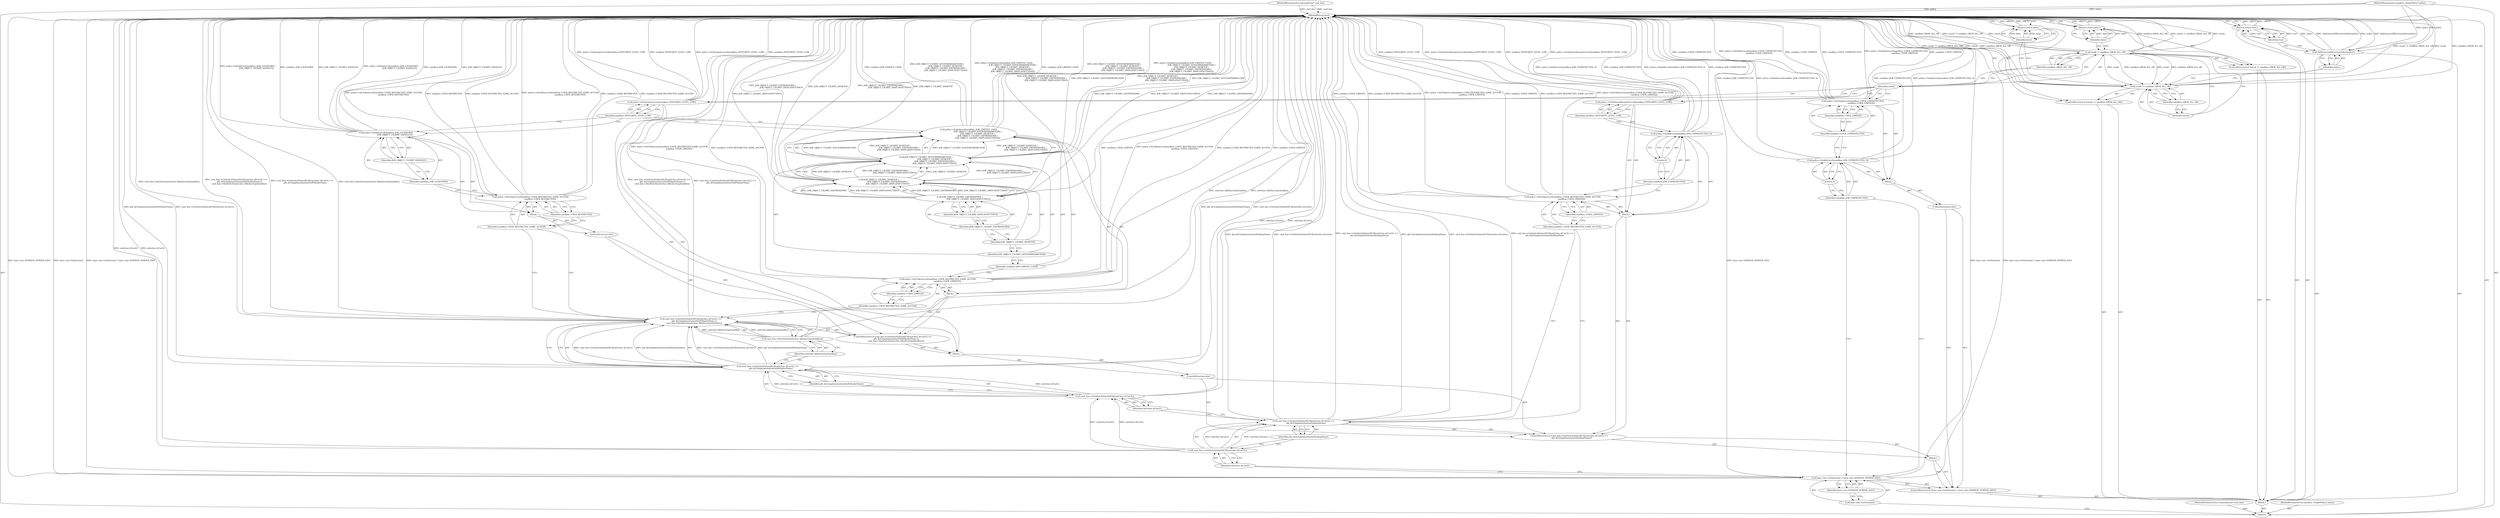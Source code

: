 digraph "0_Chrome_cd0bd79d6ebdb72183e6f0833673464cc10b3600_27" {
"1000181" [label="(MethodReturn,bool)"];
"1000102" [label="(MethodParameterIn,CommandLine* cmd_line)"];
"1000247" [label="(MethodParameterOut,CommandLine* cmd_line)"];
"1000103" [label="(MethodParameterIn,sandbox::TargetPolicy* policy)"];
"1000248" [label="(MethodParameterOut,sandbox::TargetPolicy* policy)"];
"1000104" [label="(Block,)"];
"1000125" [label="(Block,)"];
"1000124" [label="(ControlStructure,else)"];
"1000127" [label="(Call,cmd_line->GetSwitchValueASCII(switches::kUseGL) ==\n          gfx::kGLImplementationSwiftShaderName ||\n          cmd_line->HasSwitch(switches::kReduceGpuSandbox))"];
"1000128" [label="(Call,cmd_line->GetSwitchValueASCII(switches::kUseGL) ==\n          gfx::kGLImplementationSwiftShaderName)"];
"1000129" [label="(Call,cmd_line->GetSwitchValueASCII(switches::kUseGL))"];
"1000130" [label="(Identifier,switches::kUseGL)"];
"1000126" [label="(ControlStructure,if (cmd_line->GetSwitchValueASCII(switches::kUseGL) ==\n          gfx::kGLImplementationSwiftShaderName ||\n          cmd_line->HasSwitch(switches::kReduceGpuSandbox)))"];
"1000131" [label="(Identifier,gfx::kGLImplementationSwiftShaderName)"];
"1000132" [label="(Call,cmd_line->HasSwitch(switches::kReduceGpuSandbox))"];
"1000133" [label="(Identifier,switches::kReduceGpuSandbox)"];
"1000134" [label="(Block,)"];
"1000136" [label="(Identifier,sandbox::USER_RESTRICTED_SAME_ACCESS)"];
"1000135" [label="(Call,policy->SetTokenLevel(sandbox::USER_RESTRICTED_SAME_ACCESS,\n                              sandbox::USER_LIMITED))"];
"1000137" [label="(Identifier,sandbox::USER_LIMITED)"];
"1000139" [label="(Identifier,sandbox::JOB_LIMITED_USER)"];
"1000138" [label="(Call,policy->SetJobLevel(sandbox::JOB_LIMITED_USER,\n                            JOB_OBJECT_UILIMIT_SYSTEMPARAMETERS |\n                            JOB_OBJECT_UILIMIT_DESKTOP |\n                            JOB_OBJECT_UILIMIT_EXITWINDOWS |\n                            JOB_OBJECT_UILIMIT_DISPLAYSETTINGS))"];
"1000140" [label="(Call,JOB_OBJECT_UILIMIT_SYSTEMPARAMETERS |\n                            JOB_OBJECT_UILIMIT_DESKTOP |\n                            JOB_OBJECT_UILIMIT_EXITWINDOWS |\n                            JOB_OBJECT_UILIMIT_DISPLAYSETTINGS)"];
"1000141" [label="(Identifier,JOB_OBJECT_UILIMIT_SYSTEMPARAMETERS)"];
"1000142" [label="(Call,JOB_OBJECT_UILIMIT_DESKTOP |\n                            JOB_OBJECT_UILIMIT_EXITWINDOWS |\n                            JOB_OBJECT_UILIMIT_DISPLAYSETTINGS)"];
"1000143" [label="(Identifier,JOB_OBJECT_UILIMIT_DESKTOP)"];
"1000144" [label="(Call,JOB_OBJECT_UILIMIT_EXITWINDOWS |\n                            JOB_OBJECT_UILIMIT_DISPLAYSETTINGS)"];
"1000145" [label="(Identifier,JOB_OBJECT_UILIMIT_EXITWINDOWS)"];
"1000146" [label="(Identifier,JOB_OBJECT_UILIMIT_DISPLAYSETTINGS)"];
"1000148" [label="(Block,)"];
"1000147" [label="(ControlStructure,else)"];
"1000150" [label="(Identifier,sandbox::USER_RESTRICTED_SAME_ACCESS)"];
"1000149" [label="(Call,policy->SetTokenLevel(sandbox::USER_RESTRICTED_SAME_ACCESS,\n                              sandbox::USER_RESTRICTED))"];
"1000151" [label="(Identifier,sandbox::USER_RESTRICTED)"];
"1000153" [label="(Identifier,sandbox::JOB_LOCKDOWN)"];
"1000152" [label="(Call,policy->SetJobLevel(sandbox::JOB_LOCKDOWN,\n                            JOB_OBJECT_UILIMIT_HANDLES))"];
"1000154" [label="(Identifier,JOB_OBJECT_UILIMIT_HANDLES)"];
"1000156" [label="(Identifier,sandbox::INTEGRITY_LEVEL_LOW)"];
"1000155" [label="(Call,policy->SetIntegrityLevel(sandbox::INTEGRITY_LEVEL_LOW))"];
"1000105" [label="(ControlStructure,if (base::win::GetVersion() > base::win::VERSION_SERVER_2003))"];
"1000108" [label="(Identifier,base::win::VERSION_SERVER_2003)"];
"1000106" [label="(Call,base::win::GetVersion() > base::win::VERSION_SERVER_2003)"];
"1000107" [label="(Call,base::win::GetVersion())"];
"1000109" [label="(Block,)"];
"1000157" [label="(ControlStructure,else)"];
"1000158" [label="(Block,)"];
"1000160" [label="(Identifier,sandbox::JOB_UNPROTECTED)"];
"1000159" [label="(Call,policy->SetJobLevel(sandbox::JOB_UNPROTECTED, 0))"];
"1000161" [label="(Literal,0)"];
"1000163" [label="(Identifier,sandbox::USER_UNPROTECTED)"];
"1000162" [label="(Call,policy->SetTokenLevel(sandbox::USER_UNPROTECTED,\n                          sandbox::USER_LIMITED))"];
"1000164" [label="(Identifier,sandbox::USER_LIMITED)"];
"1000113" [label="(Identifier,switches::kUseGL)"];
"1000110" [label="(ControlStructure,if (cmd_line->GetSwitchValueASCII(switches::kUseGL) ==\n        gfx::kGLImplementationDesktopName))"];
"1000111" [label="(Call,cmd_line->GetSwitchValueASCII(switches::kUseGL) ==\n        gfx::kGLImplementationDesktopName)"];
"1000112" [label="(Call,cmd_line->GetSwitchValueASCII(switches::kUseGL))"];
"1000168" [label="(Identifier,sandbox::SBOX_ALL_OK)"];
"1000165" [label="(ControlStructure,if (result != sandbox::SBOX_ALL_OK))"];
"1000166" [label="(Call,result != sandbox::SBOX_ALL_OK)"];
"1000167" [label="(Identifier,result)"];
"1000170" [label="(Identifier,false)"];
"1000169" [label="(Return,return false;)"];
"1000174" [label="(Identifier,sandbox::SBOX_ALL_OK)"];
"1000171" [label="(ControlStructure,if (result != sandbox::SBOX_ALL_OK))"];
"1000172" [label="(Call,result != sandbox::SBOX_ALL_OK)"];
"1000173" [label="(Identifier,result)"];
"1000176" [label="(Identifier,false)"];
"1000175" [label="(Return,return false;)"];
"1000115" [label="(Block,)"];
"1000114" [label="(Identifier,gfx::kGLImplementationDesktopName)"];
"1000177" [label="(Call,AddGenericDllEvictionPolicy(policy))"];
"1000178" [label="(Identifier,policy)"];
"1000180" [label="(Identifier,true)"];
"1000179" [label="(Return,return true;)"];
"1000117" [label="(Identifier,sandbox::USER_RESTRICTED_SAME_ACCESS)"];
"1000116" [label="(Call,policy->SetTokenLevel(sandbox::USER_RESTRICTED_SAME_ACCESS,\n                            sandbox::USER_LIMITED))"];
"1000118" [label="(Identifier,sandbox::USER_LIMITED)"];
"1000120" [label="(Identifier,sandbox::JOB_UNPROTECTED)"];
"1000121" [label="(Literal,0)"];
"1000119" [label="(Call,policy->SetJobLevel(sandbox::JOB_UNPROTECTED, 0))"];
"1000123" [label="(Identifier,sandbox::INTEGRITY_LEVEL_LOW)"];
"1000122" [label="(Call,policy->SetDelayedIntegrityLevel(sandbox::INTEGRITY_LEVEL_LOW))"];
"1000181" -> "1000101"  [label="AST: "];
"1000181" -> "1000169"  [label="CFG: "];
"1000181" -> "1000175"  [label="CFG: "];
"1000181" -> "1000179"  [label="CFG: "];
"1000169" -> "1000181"  [label="DDG: <RET>"];
"1000106" -> "1000181"  [label="DDG: base::win::VERSION_SERVER_2003"];
"1000106" -> "1000181"  [label="DDG: base::win::GetVersion()"];
"1000106" -> "1000181"  [label="DDG: base::win::GetVersion() > base::win::VERSION_SERVER_2003"];
"1000149" -> "1000181"  [label="DDG: policy->SetTokenLevel(sandbox::USER_RESTRICTED_SAME_ACCESS,\n                              sandbox::USER_RESTRICTED)"];
"1000149" -> "1000181"  [label="DDG: sandbox::USER_RESTRICTED"];
"1000149" -> "1000181"  [label="DDG: sandbox::USER_RESTRICTED_SAME_ACCESS"];
"1000116" -> "1000181"  [label="DDG: sandbox::USER_LIMITED"];
"1000116" -> "1000181"  [label="DDG: sandbox::USER_RESTRICTED_SAME_ACCESS"];
"1000116" -> "1000181"  [label="DDG: policy->SetTokenLevel(sandbox::USER_RESTRICTED_SAME_ACCESS,\n                            sandbox::USER_LIMITED)"];
"1000152" -> "1000181"  [label="DDG: JOB_OBJECT_UILIMIT_HANDLES"];
"1000152" -> "1000181"  [label="DDG: policy->SetJobLevel(sandbox::JOB_LOCKDOWN,\n                            JOB_OBJECT_UILIMIT_HANDLES)"];
"1000152" -> "1000181"  [label="DDG: sandbox::JOB_LOCKDOWN"];
"1000119" -> "1000181"  [label="DDG: policy->SetJobLevel(sandbox::JOB_UNPROTECTED, 0)"];
"1000119" -> "1000181"  [label="DDG: sandbox::JOB_UNPROTECTED"];
"1000128" -> "1000181"  [label="DDG: gfx::kGLImplementationSwiftShaderName"];
"1000128" -> "1000181"  [label="DDG: cmd_line->GetSwitchValueASCII(switches::kUseGL)"];
"1000177" -> "1000181"  [label="DDG: policy"];
"1000177" -> "1000181"  [label="DDG: AddGenericDllEvictionPolicy(policy)"];
"1000159" -> "1000181"  [label="DDG: policy->SetJobLevel(sandbox::JOB_UNPROTECTED, 0)"];
"1000159" -> "1000181"  [label="DDG: sandbox::JOB_UNPROTECTED"];
"1000166" -> "1000181"  [label="DDG: sandbox::SBOX_ALL_OK"];
"1000166" -> "1000181"  [label="DDG: result != sandbox::SBOX_ALL_OK"];
"1000166" -> "1000181"  [label="DDG: result"];
"1000129" -> "1000181"  [label="DDG: switches::kUseGL"];
"1000162" -> "1000181"  [label="DDG: sandbox::USER_LIMITED"];
"1000162" -> "1000181"  [label="DDG: sandbox::USER_UNPROTECTED"];
"1000162" -> "1000181"  [label="DDG: policy->SetTokenLevel(sandbox::USER_UNPROTECTED,\n                          sandbox::USER_LIMITED)"];
"1000172" -> "1000181"  [label="DDG: result != sandbox::SBOX_ALL_OK"];
"1000172" -> "1000181"  [label="DDG: result"];
"1000172" -> "1000181"  [label="DDG: sandbox::SBOX_ALL_OK"];
"1000140" -> "1000181"  [label="DDG: JOB_OBJECT_UILIMIT_DESKTOP |\n                            JOB_OBJECT_UILIMIT_EXITWINDOWS |\n                            JOB_OBJECT_UILIMIT_DISPLAYSETTINGS"];
"1000140" -> "1000181"  [label="DDG: JOB_OBJECT_UILIMIT_SYSTEMPARAMETERS"];
"1000111" -> "1000181"  [label="DDG: gfx::kGLImplementationDesktopName"];
"1000111" -> "1000181"  [label="DDG: cmd_line->GetSwitchValueASCII(switches::kUseGL)"];
"1000111" -> "1000181"  [label="DDG: cmd_line->GetSwitchValueASCII(switches::kUseGL) ==\n        gfx::kGLImplementationDesktopName"];
"1000122" -> "1000181"  [label="DDG: sandbox::INTEGRITY_LEVEL_LOW"];
"1000122" -> "1000181"  [label="DDG: policy->SetDelayedIntegrityLevel(sandbox::INTEGRITY_LEVEL_LOW)"];
"1000127" -> "1000181"  [label="DDG: cmd_line->HasSwitch(switches::kReduceGpuSandbox)"];
"1000127" -> "1000181"  [label="DDG: cmd_line->GetSwitchValueASCII(switches::kUseGL) ==\n          gfx::kGLImplementationSwiftShaderName ||\n          cmd_line->HasSwitch(switches::kReduceGpuSandbox)"];
"1000127" -> "1000181"  [label="DDG: cmd_line->GetSwitchValueASCII(switches::kUseGL) ==\n          gfx::kGLImplementationSwiftShaderName"];
"1000138" -> "1000181"  [label="DDG: sandbox::JOB_LIMITED_USER"];
"1000138" -> "1000181"  [label="DDG: JOB_OBJECT_UILIMIT_SYSTEMPARAMETERS |\n                            JOB_OBJECT_UILIMIT_DESKTOP |\n                            JOB_OBJECT_UILIMIT_EXITWINDOWS |\n                            JOB_OBJECT_UILIMIT_DISPLAYSETTINGS"];
"1000138" -> "1000181"  [label="DDG: policy->SetJobLevel(sandbox::JOB_LIMITED_USER,\n                            JOB_OBJECT_UILIMIT_SYSTEMPARAMETERS |\n                            JOB_OBJECT_UILIMIT_DESKTOP |\n                            JOB_OBJECT_UILIMIT_EXITWINDOWS |\n                            JOB_OBJECT_UILIMIT_DISPLAYSETTINGS)"];
"1000155" -> "1000181"  [label="DDG: policy->SetIntegrityLevel(sandbox::INTEGRITY_LEVEL_LOW)"];
"1000155" -> "1000181"  [label="DDG: sandbox::INTEGRITY_LEVEL_LOW"];
"1000103" -> "1000181"  [label="DDG: policy"];
"1000142" -> "1000181"  [label="DDG: JOB_OBJECT_UILIMIT_EXITWINDOWS |\n                            JOB_OBJECT_UILIMIT_DISPLAYSETTINGS"];
"1000142" -> "1000181"  [label="DDG: JOB_OBJECT_UILIMIT_DESKTOP"];
"1000132" -> "1000181"  [label="DDG: switches::kReduceGpuSandbox"];
"1000102" -> "1000181"  [label="DDG: cmd_line"];
"1000135" -> "1000181"  [label="DDG: policy->SetTokenLevel(sandbox::USER_RESTRICTED_SAME_ACCESS,\n                              sandbox::USER_LIMITED)"];
"1000135" -> "1000181"  [label="DDG: sandbox::USER_RESTRICTED_SAME_ACCESS"];
"1000135" -> "1000181"  [label="DDG: sandbox::USER_LIMITED"];
"1000112" -> "1000181"  [label="DDG: switches::kUseGL"];
"1000144" -> "1000181"  [label="DDG: JOB_OBJECT_UILIMIT_EXITWINDOWS"];
"1000144" -> "1000181"  [label="DDG: JOB_OBJECT_UILIMIT_DISPLAYSETTINGS"];
"1000179" -> "1000181"  [label="DDG: <RET>"];
"1000175" -> "1000181"  [label="DDG: <RET>"];
"1000102" -> "1000101"  [label="AST: "];
"1000102" -> "1000181"  [label="DDG: cmd_line"];
"1000247" -> "1000101"  [label="AST: "];
"1000103" -> "1000101"  [label="AST: "];
"1000103" -> "1000181"  [label="DDG: policy"];
"1000103" -> "1000177"  [label="DDG: policy"];
"1000248" -> "1000101"  [label="AST: "];
"1000104" -> "1000101"  [label="AST: "];
"1000105" -> "1000104"  [label="AST: "];
"1000165" -> "1000104"  [label="AST: "];
"1000171" -> "1000104"  [label="AST: "];
"1000177" -> "1000104"  [label="AST: "];
"1000179" -> "1000104"  [label="AST: "];
"1000125" -> "1000124"  [label="AST: "];
"1000126" -> "1000125"  [label="AST: "];
"1000155" -> "1000125"  [label="AST: "];
"1000124" -> "1000110"  [label="AST: "];
"1000125" -> "1000124"  [label="AST: "];
"1000127" -> "1000126"  [label="AST: "];
"1000127" -> "1000128"  [label="CFG: "];
"1000127" -> "1000132"  [label="CFG: "];
"1000128" -> "1000127"  [label="AST: "];
"1000132" -> "1000127"  [label="AST: "];
"1000136" -> "1000127"  [label="CFG: "];
"1000150" -> "1000127"  [label="CFG: "];
"1000127" -> "1000181"  [label="DDG: cmd_line->HasSwitch(switches::kReduceGpuSandbox)"];
"1000127" -> "1000181"  [label="DDG: cmd_line->GetSwitchValueASCII(switches::kUseGL) ==\n          gfx::kGLImplementationSwiftShaderName ||\n          cmd_line->HasSwitch(switches::kReduceGpuSandbox)"];
"1000127" -> "1000181"  [label="DDG: cmd_line->GetSwitchValueASCII(switches::kUseGL) ==\n          gfx::kGLImplementationSwiftShaderName"];
"1000128" -> "1000127"  [label="DDG: cmd_line->GetSwitchValueASCII(switches::kUseGL)"];
"1000128" -> "1000127"  [label="DDG: gfx::kGLImplementationSwiftShaderName"];
"1000132" -> "1000127"  [label="DDG: switches::kReduceGpuSandbox"];
"1000128" -> "1000127"  [label="AST: "];
"1000128" -> "1000131"  [label="CFG: "];
"1000129" -> "1000128"  [label="AST: "];
"1000131" -> "1000128"  [label="AST: "];
"1000133" -> "1000128"  [label="CFG: "];
"1000127" -> "1000128"  [label="CFG: "];
"1000128" -> "1000181"  [label="DDG: gfx::kGLImplementationSwiftShaderName"];
"1000128" -> "1000181"  [label="DDG: cmd_line->GetSwitchValueASCII(switches::kUseGL)"];
"1000128" -> "1000127"  [label="DDG: cmd_line->GetSwitchValueASCII(switches::kUseGL)"];
"1000128" -> "1000127"  [label="DDG: gfx::kGLImplementationSwiftShaderName"];
"1000129" -> "1000128"  [label="DDG: switches::kUseGL"];
"1000129" -> "1000128"  [label="AST: "];
"1000129" -> "1000130"  [label="CFG: "];
"1000130" -> "1000129"  [label="AST: "];
"1000131" -> "1000129"  [label="CFG: "];
"1000129" -> "1000181"  [label="DDG: switches::kUseGL"];
"1000129" -> "1000128"  [label="DDG: switches::kUseGL"];
"1000112" -> "1000129"  [label="DDG: switches::kUseGL"];
"1000130" -> "1000129"  [label="AST: "];
"1000130" -> "1000111"  [label="CFG: "];
"1000129" -> "1000130"  [label="CFG: "];
"1000126" -> "1000125"  [label="AST: "];
"1000127" -> "1000126"  [label="AST: "];
"1000134" -> "1000126"  [label="AST: "];
"1000147" -> "1000126"  [label="AST: "];
"1000131" -> "1000128"  [label="AST: "];
"1000131" -> "1000129"  [label="CFG: "];
"1000128" -> "1000131"  [label="CFG: "];
"1000132" -> "1000127"  [label="AST: "];
"1000132" -> "1000133"  [label="CFG: "];
"1000133" -> "1000132"  [label="AST: "];
"1000127" -> "1000132"  [label="CFG: "];
"1000132" -> "1000181"  [label="DDG: switches::kReduceGpuSandbox"];
"1000132" -> "1000127"  [label="DDG: switches::kReduceGpuSandbox"];
"1000133" -> "1000132"  [label="AST: "];
"1000133" -> "1000128"  [label="CFG: "];
"1000132" -> "1000133"  [label="CFG: "];
"1000134" -> "1000126"  [label="AST: "];
"1000135" -> "1000134"  [label="AST: "];
"1000138" -> "1000134"  [label="AST: "];
"1000136" -> "1000135"  [label="AST: "];
"1000136" -> "1000127"  [label="CFG: "];
"1000137" -> "1000136"  [label="CFG: "];
"1000135" -> "1000134"  [label="AST: "];
"1000135" -> "1000137"  [label="CFG: "];
"1000136" -> "1000135"  [label="AST: "];
"1000137" -> "1000135"  [label="AST: "];
"1000139" -> "1000135"  [label="CFG: "];
"1000135" -> "1000181"  [label="DDG: policy->SetTokenLevel(sandbox::USER_RESTRICTED_SAME_ACCESS,\n                              sandbox::USER_LIMITED)"];
"1000135" -> "1000181"  [label="DDG: sandbox::USER_RESTRICTED_SAME_ACCESS"];
"1000135" -> "1000181"  [label="DDG: sandbox::USER_LIMITED"];
"1000137" -> "1000135"  [label="AST: "];
"1000137" -> "1000136"  [label="CFG: "];
"1000135" -> "1000137"  [label="CFG: "];
"1000139" -> "1000138"  [label="AST: "];
"1000139" -> "1000135"  [label="CFG: "];
"1000141" -> "1000139"  [label="CFG: "];
"1000138" -> "1000134"  [label="AST: "];
"1000138" -> "1000140"  [label="CFG: "];
"1000139" -> "1000138"  [label="AST: "];
"1000140" -> "1000138"  [label="AST: "];
"1000156" -> "1000138"  [label="CFG: "];
"1000138" -> "1000181"  [label="DDG: sandbox::JOB_LIMITED_USER"];
"1000138" -> "1000181"  [label="DDG: JOB_OBJECT_UILIMIT_SYSTEMPARAMETERS |\n                            JOB_OBJECT_UILIMIT_DESKTOP |\n                            JOB_OBJECT_UILIMIT_EXITWINDOWS |\n                            JOB_OBJECT_UILIMIT_DISPLAYSETTINGS"];
"1000138" -> "1000181"  [label="DDG: policy->SetJobLevel(sandbox::JOB_LIMITED_USER,\n                            JOB_OBJECT_UILIMIT_SYSTEMPARAMETERS |\n                            JOB_OBJECT_UILIMIT_DESKTOP |\n                            JOB_OBJECT_UILIMIT_EXITWINDOWS |\n                            JOB_OBJECT_UILIMIT_DISPLAYSETTINGS)"];
"1000140" -> "1000138"  [label="DDG: JOB_OBJECT_UILIMIT_SYSTEMPARAMETERS"];
"1000140" -> "1000138"  [label="DDG: JOB_OBJECT_UILIMIT_DESKTOP |\n                            JOB_OBJECT_UILIMIT_EXITWINDOWS |\n                            JOB_OBJECT_UILIMIT_DISPLAYSETTINGS"];
"1000140" -> "1000138"  [label="AST: "];
"1000140" -> "1000142"  [label="CFG: "];
"1000141" -> "1000140"  [label="AST: "];
"1000142" -> "1000140"  [label="AST: "];
"1000138" -> "1000140"  [label="CFG: "];
"1000140" -> "1000181"  [label="DDG: JOB_OBJECT_UILIMIT_DESKTOP |\n                            JOB_OBJECT_UILIMIT_EXITWINDOWS |\n                            JOB_OBJECT_UILIMIT_DISPLAYSETTINGS"];
"1000140" -> "1000181"  [label="DDG: JOB_OBJECT_UILIMIT_SYSTEMPARAMETERS"];
"1000140" -> "1000138"  [label="DDG: JOB_OBJECT_UILIMIT_SYSTEMPARAMETERS"];
"1000140" -> "1000138"  [label="DDG: JOB_OBJECT_UILIMIT_DESKTOP |\n                            JOB_OBJECT_UILIMIT_EXITWINDOWS |\n                            JOB_OBJECT_UILIMIT_DISPLAYSETTINGS"];
"1000142" -> "1000140"  [label="DDG: JOB_OBJECT_UILIMIT_DESKTOP"];
"1000142" -> "1000140"  [label="DDG: JOB_OBJECT_UILIMIT_EXITWINDOWS |\n                            JOB_OBJECT_UILIMIT_DISPLAYSETTINGS"];
"1000141" -> "1000140"  [label="AST: "];
"1000141" -> "1000139"  [label="CFG: "];
"1000143" -> "1000141"  [label="CFG: "];
"1000142" -> "1000140"  [label="AST: "];
"1000142" -> "1000144"  [label="CFG: "];
"1000143" -> "1000142"  [label="AST: "];
"1000144" -> "1000142"  [label="AST: "];
"1000140" -> "1000142"  [label="CFG: "];
"1000142" -> "1000181"  [label="DDG: JOB_OBJECT_UILIMIT_EXITWINDOWS |\n                            JOB_OBJECT_UILIMIT_DISPLAYSETTINGS"];
"1000142" -> "1000181"  [label="DDG: JOB_OBJECT_UILIMIT_DESKTOP"];
"1000142" -> "1000140"  [label="DDG: JOB_OBJECT_UILIMIT_DESKTOP"];
"1000142" -> "1000140"  [label="DDG: JOB_OBJECT_UILIMIT_EXITWINDOWS |\n                            JOB_OBJECT_UILIMIT_DISPLAYSETTINGS"];
"1000144" -> "1000142"  [label="DDG: JOB_OBJECT_UILIMIT_EXITWINDOWS"];
"1000144" -> "1000142"  [label="DDG: JOB_OBJECT_UILIMIT_DISPLAYSETTINGS"];
"1000143" -> "1000142"  [label="AST: "];
"1000143" -> "1000141"  [label="CFG: "];
"1000145" -> "1000143"  [label="CFG: "];
"1000144" -> "1000142"  [label="AST: "];
"1000144" -> "1000146"  [label="CFG: "];
"1000145" -> "1000144"  [label="AST: "];
"1000146" -> "1000144"  [label="AST: "];
"1000142" -> "1000144"  [label="CFG: "];
"1000144" -> "1000181"  [label="DDG: JOB_OBJECT_UILIMIT_EXITWINDOWS"];
"1000144" -> "1000181"  [label="DDG: JOB_OBJECT_UILIMIT_DISPLAYSETTINGS"];
"1000144" -> "1000142"  [label="DDG: JOB_OBJECT_UILIMIT_EXITWINDOWS"];
"1000144" -> "1000142"  [label="DDG: JOB_OBJECT_UILIMIT_DISPLAYSETTINGS"];
"1000145" -> "1000144"  [label="AST: "];
"1000145" -> "1000143"  [label="CFG: "];
"1000146" -> "1000145"  [label="CFG: "];
"1000146" -> "1000144"  [label="AST: "];
"1000146" -> "1000145"  [label="CFG: "];
"1000144" -> "1000146"  [label="CFG: "];
"1000148" -> "1000147"  [label="AST: "];
"1000149" -> "1000148"  [label="AST: "];
"1000152" -> "1000148"  [label="AST: "];
"1000147" -> "1000126"  [label="AST: "];
"1000148" -> "1000147"  [label="AST: "];
"1000150" -> "1000149"  [label="AST: "];
"1000150" -> "1000127"  [label="CFG: "];
"1000151" -> "1000150"  [label="CFG: "];
"1000149" -> "1000148"  [label="AST: "];
"1000149" -> "1000151"  [label="CFG: "];
"1000150" -> "1000149"  [label="AST: "];
"1000151" -> "1000149"  [label="AST: "];
"1000153" -> "1000149"  [label="CFG: "];
"1000149" -> "1000181"  [label="DDG: policy->SetTokenLevel(sandbox::USER_RESTRICTED_SAME_ACCESS,\n                              sandbox::USER_RESTRICTED)"];
"1000149" -> "1000181"  [label="DDG: sandbox::USER_RESTRICTED"];
"1000149" -> "1000181"  [label="DDG: sandbox::USER_RESTRICTED_SAME_ACCESS"];
"1000151" -> "1000149"  [label="AST: "];
"1000151" -> "1000150"  [label="CFG: "];
"1000149" -> "1000151"  [label="CFG: "];
"1000153" -> "1000152"  [label="AST: "];
"1000153" -> "1000149"  [label="CFG: "];
"1000154" -> "1000153"  [label="CFG: "];
"1000152" -> "1000148"  [label="AST: "];
"1000152" -> "1000154"  [label="CFG: "];
"1000153" -> "1000152"  [label="AST: "];
"1000154" -> "1000152"  [label="AST: "];
"1000156" -> "1000152"  [label="CFG: "];
"1000152" -> "1000181"  [label="DDG: JOB_OBJECT_UILIMIT_HANDLES"];
"1000152" -> "1000181"  [label="DDG: policy->SetJobLevel(sandbox::JOB_LOCKDOWN,\n                            JOB_OBJECT_UILIMIT_HANDLES)"];
"1000152" -> "1000181"  [label="DDG: sandbox::JOB_LOCKDOWN"];
"1000154" -> "1000152"  [label="AST: "];
"1000154" -> "1000153"  [label="CFG: "];
"1000152" -> "1000154"  [label="CFG: "];
"1000156" -> "1000155"  [label="AST: "];
"1000156" -> "1000138"  [label="CFG: "];
"1000156" -> "1000152"  [label="CFG: "];
"1000155" -> "1000156"  [label="CFG: "];
"1000155" -> "1000125"  [label="AST: "];
"1000155" -> "1000156"  [label="CFG: "];
"1000156" -> "1000155"  [label="AST: "];
"1000167" -> "1000155"  [label="CFG: "];
"1000155" -> "1000181"  [label="DDG: policy->SetIntegrityLevel(sandbox::INTEGRITY_LEVEL_LOW)"];
"1000155" -> "1000181"  [label="DDG: sandbox::INTEGRITY_LEVEL_LOW"];
"1000105" -> "1000104"  [label="AST: "];
"1000106" -> "1000105"  [label="AST: "];
"1000109" -> "1000105"  [label="AST: "];
"1000157" -> "1000105"  [label="AST: "];
"1000108" -> "1000106"  [label="AST: "];
"1000108" -> "1000107"  [label="CFG: "];
"1000106" -> "1000108"  [label="CFG: "];
"1000106" -> "1000105"  [label="AST: "];
"1000106" -> "1000108"  [label="CFG: "];
"1000107" -> "1000106"  [label="AST: "];
"1000108" -> "1000106"  [label="AST: "];
"1000113" -> "1000106"  [label="CFG: "];
"1000160" -> "1000106"  [label="CFG: "];
"1000106" -> "1000181"  [label="DDG: base::win::VERSION_SERVER_2003"];
"1000106" -> "1000181"  [label="DDG: base::win::GetVersion()"];
"1000106" -> "1000181"  [label="DDG: base::win::GetVersion() > base::win::VERSION_SERVER_2003"];
"1000107" -> "1000106"  [label="AST: "];
"1000107" -> "1000101"  [label="CFG: "];
"1000108" -> "1000107"  [label="CFG: "];
"1000109" -> "1000105"  [label="AST: "];
"1000110" -> "1000109"  [label="AST: "];
"1000157" -> "1000105"  [label="AST: "];
"1000158" -> "1000157"  [label="AST: "];
"1000158" -> "1000157"  [label="AST: "];
"1000159" -> "1000158"  [label="AST: "];
"1000162" -> "1000158"  [label="AST: "];
"1000160" -> "1000159"  [label="AST: "];
"1000160" -> "1000106"  [label="CFG: "];
"1000161" -> "1000160"  [label="CFG: "];
"1000159" -> "1000158"  [label="AST: "];
"1000159" -> "1000161"  [label="CFG: "];
"1000160" -> "1000159"  [label="AST: "];
"1000161" -> "1000159"  [label="AST: "];
"1000163" -> "1000159"  [label="CFG: "];
"1000159" -> "1000181"  [label="DDG: policy->SetJobLevel(sandbox::JOB_UNPROTECTED, 0)"];
"1000159" -> "1000181"  [label="DDG: sandbox::JOB_UNPROTECTED"];
"1000161" -> "1000159"  [label="AST: "];
"1000161" -> "1000160"  [label="CFG: "];
"1000159" -> "1000161"  [label="CFG: "];
"1000163" -> "1000162"  [label="AST: "];
"1000163" -> "1000159"  [label="CFG: "];
"1000164" -> "1000163"  [label="CFG: "];
"1000162" -> "1000158"  [label="AST: "];
"1000162" -> "1000164"  [label="CFG: "];
"1000163" -> "1000162"  [label="AST: "];
"1000164" -> "1000162"  [label="AST: "];
"1000167" -> "1000162"  [label="CFG: "];
"1000162" -> "1000181"  [label="DDG: sandbox::USER_LIMITED"];
"1000162" -> "1000181"  [label="DDG: sandbox::USER_UNPROTECTED"];
"1000162" -> "1000181"  [label="DDG: policy->SetTokenLevel(sandbox::USER_UNPROTECTED,\n                          sandbox::USER_LIMITED)"];
"1000164" -> "1000162"  [label="AST: "];
"1000164" -> "1000163"  [label="CFG: "];
"1000162" -> "1000164"  [label="CFG: "];
"1000113" -> "1000112"  [label="AST: "];
"1000113" -> "1000106"  [label="CFG: "];
"1000112" -> "1000113"  [label="CFG: "];
"1000110" -> "1000109"  [label="AST: "];
"1000111" -> "1000110"  [label="AST: "];
"1000115" -> "1000110"  [label="AST: "];
"1000124" -> "1000110"  [label="AST: "];
"1000111" -> "1000110"  [label="AST: "];
"1000111" -> "1000114"  [label="CFG: "];
"1000112" -> "1000111"  [label="AST: "];
"1000114" -> "1000111"  [label="AST: "];
"1000117" -> "1000111"  [label="CFG: "];
"1000130" -> "1000111"  [label="CFG: "];
"1000111" -> "1000181"  [label="DDG: gfx::kGLImplementationDesktopName"];
"1000111" -> "1000181"  [label="DDG: cmd_line->GetSwitchValueASCII(switches::kUseGL)"];
"1000111" -> "1000181"  [label="DDG: cmd_line->GetSwitchValueASCII(switches::kUseGL) ==\n        gfx::kGLImplementationDesktopName"];
"1000112" -> "1000111"  [label="DDG: switches::kUseGL"];
"1000112" -> "1000111"  [label="AST: "];
"1000112" -> "1000113"  [label="CFG: "];
"1000113" -> "1000112"  [label="AST: "];
"1000114" -> "1000112"  [label="CFG: "];
"1000112" -> "1000181"  [label="DDG: switches::kUseGL"];
"1000112" -> "1000111"  [label="DDG: switches::kUseGL"];
"1000112" -> "1000129"  [label="DDG: switches::kUseGL"];
"1000168" -> "1000166"  [label="AST: "];
"1000168" -> "1000167"  [label="CFG: "];
"1000166" -> "1000168"  [label="CFG: "];
"1000165" -> "1000104"  [label="AST: "];
"1000166" -> "1000165"  [label="AST: "];
"1000169" -> "1000165"  [label="AST: "];
"1000166" -> "1000165"  [label="AST: "];
"1000166" -> "1000168"  [label="CFG: "];
"1000167" -> "1000166"  [label="AST: "];
"1000168" -> "1000166"  [label="AST: "];
"1000170" -> "1000166"  [label="CFG: "];
"1000173" -> "1000166"  [label="CFG: "];
"1000166" -> "1000181"  [label="DDG: sandbox::SBOX_ALL_OK"];
"1000166" -> "1000181"  [label="DDG: result != sandbox::SBOX_ALL_OK"];
"1000166" -> "1000181"  [label="DDG: result"];
"1000166" -> "1000172"  [label="DDG: result"];
"1000166" -> "1000172"  [label="DDG: sandbox::SBOX_ALL_OK"];
"1000167" -> "1000166"  [label="AST: "];
"1000167" -> "1000122"  [label="CFG: "];
"1000167" -> "1000155"  [label="CFG: "];
"1000167" -> "1000162"  [label="CFG: "];
"1000168" -> "1000167"  [label="CFG: "];
"1000170" -> "1000169"  [label="AST: "];
"1000170" -> "1000166"  [label="CFG: "];
"1000169" -> "1000170"  [label="CFG: "];
"1000170" -> "1000169"  [label="DDG: false"];
"1000169" -> "1000165"  [label="AST: "];
"1000169" -> "1000170"  [label="CFG: "];
"1000170" -> "1000169"  [label="AST: "];
"1000181" -> "1000169"  [label="CFG: "];
"1000169" -> "1000181"  [label="DDG: <RET>"];
"1000170" -> "1000169"  [label="DDG: false"];
"1000174" -> "1000172"  [label="AST: "];
"1000174" -> "1000173"  [label="CFG: "];
"1000172" -> "1000174"  [label="CFG: "];
"1000171" -> "1000104"  [label="AST: "];
"1000172" -> "1000171"  [label="AST: "];
"1000175" -> "1000171"  [label="AST: "];
"1000172" -> "1000171"  [label="AST: "];
"1000172" -> "1000174"  [label="CFG: "];
"1000173" -> "1000172"  [label="AST: "];
"1000174" -> "1000172"  [label="AST: "];
"1000176" -> "1000172"  [label="CFG: "];
"1000178" -> "1000172"  [label="CFG: "];
"1000172" -> "1000181"  [label="DDG: result != sandbox::SBOX_ALL_OK"];
"1000172" -> "1000181"  [label="DDG: result"];
"1000172" -> "1000181"  [label="DDG: sandbox::SBOX_ALL_OK"];
"1000166" -> "1000172"  [label="DDG: result"];
"1000166" -> "1000172"  [label="DDG: sandbox::SBOX_ALL_OK"];
"1000173" -> "1000172"  [label="AST: "];
"1000173" -> "1000166"  [label="CFG: "];
"1000174" -> "1000173"  [label="CFG: "];
"1000176" -> "1000175"  [label="AST: "];
"1000176" -> "1000172"  [label="CFG: "];
"1000175" -> "1000176"  [label="CFG: "];
"1000176" -> "1000175"  [label="DDG: false"];
"1000175" -> "1000171"  [label="AST: "];
"1000175" -> "1000176"  [label="CFG: "];
"1000176" -> "1000175"  [label="AST: "];
"1000181" -> "1000175"  [label="CFG: "];
"1000175" -> "1000181"  [label="DDG: <RET>"];
"1000176" -> "1000175"  [label="DDG: false"];
"1000115" -> "1000110"  [label="AST: "];
"1000116" -> "1000115"  [label="AST: "];
"1000119" -> "1000115"  [label="AST: "];
"1000122" -> "1000115"  [label="AST: "];
"1000114" -> "1000111"  [label="AST: "];
"1000114" -> "1000112"  [label="CFG: "];
"1000111" -> "1000114"  [label="CFG: "];
"1000177" -> "1000104"  [label="AST: "];
"1000177" -> "1000178"  [label="CFG: "];
"1000178" -> "1000177"  [label="AST: "];
"1000180" -> "1000177"  [label="CFG: "];
"1000177" -> "1000181"  [label="DDG: policy"];
"1000177" -> "1000181"  [label="DDG: AddGenericDllEvictionPolicy(policy)"];
"1000103" -> "1000177"  [label="DDG: policy"];
"1000178" -> "1000177"  [label="AST: "];
"1000178" -> "1000172"  [label="CFG: "];
"1000177" -> "1000178"  [label="CFG: "];
"1000180" -> "1000179"  [label="AST: "];
"1000180" -> "1000177"  [label="CFG: "];
"1000179" -> "1000180"  [label="CFG: "];
"1000180" -> "1000179"  [label="DDG: true"];
"1000179" -> "1000104"  [label="AST: "];
"1000179" -> "1000180"  [label="CFG: "];
"1000180" -> "1000179"  [label="AST: "];
"1000181" -> "1000179"  [label="CFG: "];
"1000179" -> "1000181"  [label="DDG: <RET>"];
"1000180" -> "1000179"  [label="DDG: true"];
"1000117" -> "1000116"  [label="AST: "];
"1000117" -> "1000111"  [label="CFG: "];
"1000118" -> "1000117"  [label="CFG: "];
"1000116" -> "1000115"  [label="AST: "];
"1000116" -> "1000118"  [label="CFG: "];
"1000117" -> "1000116"  [label="AST: "];
"1000118" -> "1000116"  [label="AST: "];
"1000120" -> "1000116"  [label="CFG: "];
"1000116" -> "1000181"  [label="DDG: sandbox::USER_LIMITED"];
"1000116" -> "1000181"  [label="DDG: sandbox::USER_RESTRICTED_SAME_ACCESS"];
"1000116" -> "1000181"  [label="DDG: policy->SetTokenLevel(sandbox::USER_RESTRICTED_SAME_ACCESS,\n                            sandbox::USER_LIMITED)"];
"1000118" -> "1000116"  [label="AST: "];
"1000118" -> "1000117"  [label="CFG: "];
"1000116" -> "1000118"  [label="CFG: "];
"1000120" -> "1000119"  [label="AST: "];
"1000120" -> "1000116"  [label="CFG: "];
"1000121" -> "1000120"  [label="CFG: "];
"1000121" -> "1000119"  [label="AST: "];
"1000121" -> "1000120"  [label="CFG: "];
"1000119" -> "1000121"  [label="CFG: "];
"1000119" -> "1000115"  [label="AST: "];
"1000119" -> "1000121"  [label="CFG: "];
"1000120" -> "1000119"  [label="AST: "];
"1000121" -> "1000119"  [label="AST: "];
"1000123" -> "1000119"  [label="CFG: "];
"1000119" -> "1000181"  [label="DDG: policy->SetJobLevel(sandbox::JOB_UNPROTECTED, 0)"];
"1000119" -> "1000181"  [label="DDG: sandbox::JOB_UNPROTECTED"];
"1000123" -> "1000122"  [label="AST: "];
"1000123" -> "1000119"  [label="CFG: "];
"1000122" -> "1000123"  [label="CFG: "];
"1000122" -> "1000115"  [label="AST: "];
"1000122" -> "1000123"  [label="CFG: "];
"1000123" -> "1000122"  [label="AST: "];
"1000167" -> "1000122"  [label="CFG: "];
"1000122" -> "1000181"  [label="DDG: sandbox::INTEGRITY_LEVEL_LOW"];
"1000122" -> "1000181"  [label="DDG: policy->SetDelayedIntegrityLevel(sandbox::INTEGRITY_LEVEL_LOW)"];
}
